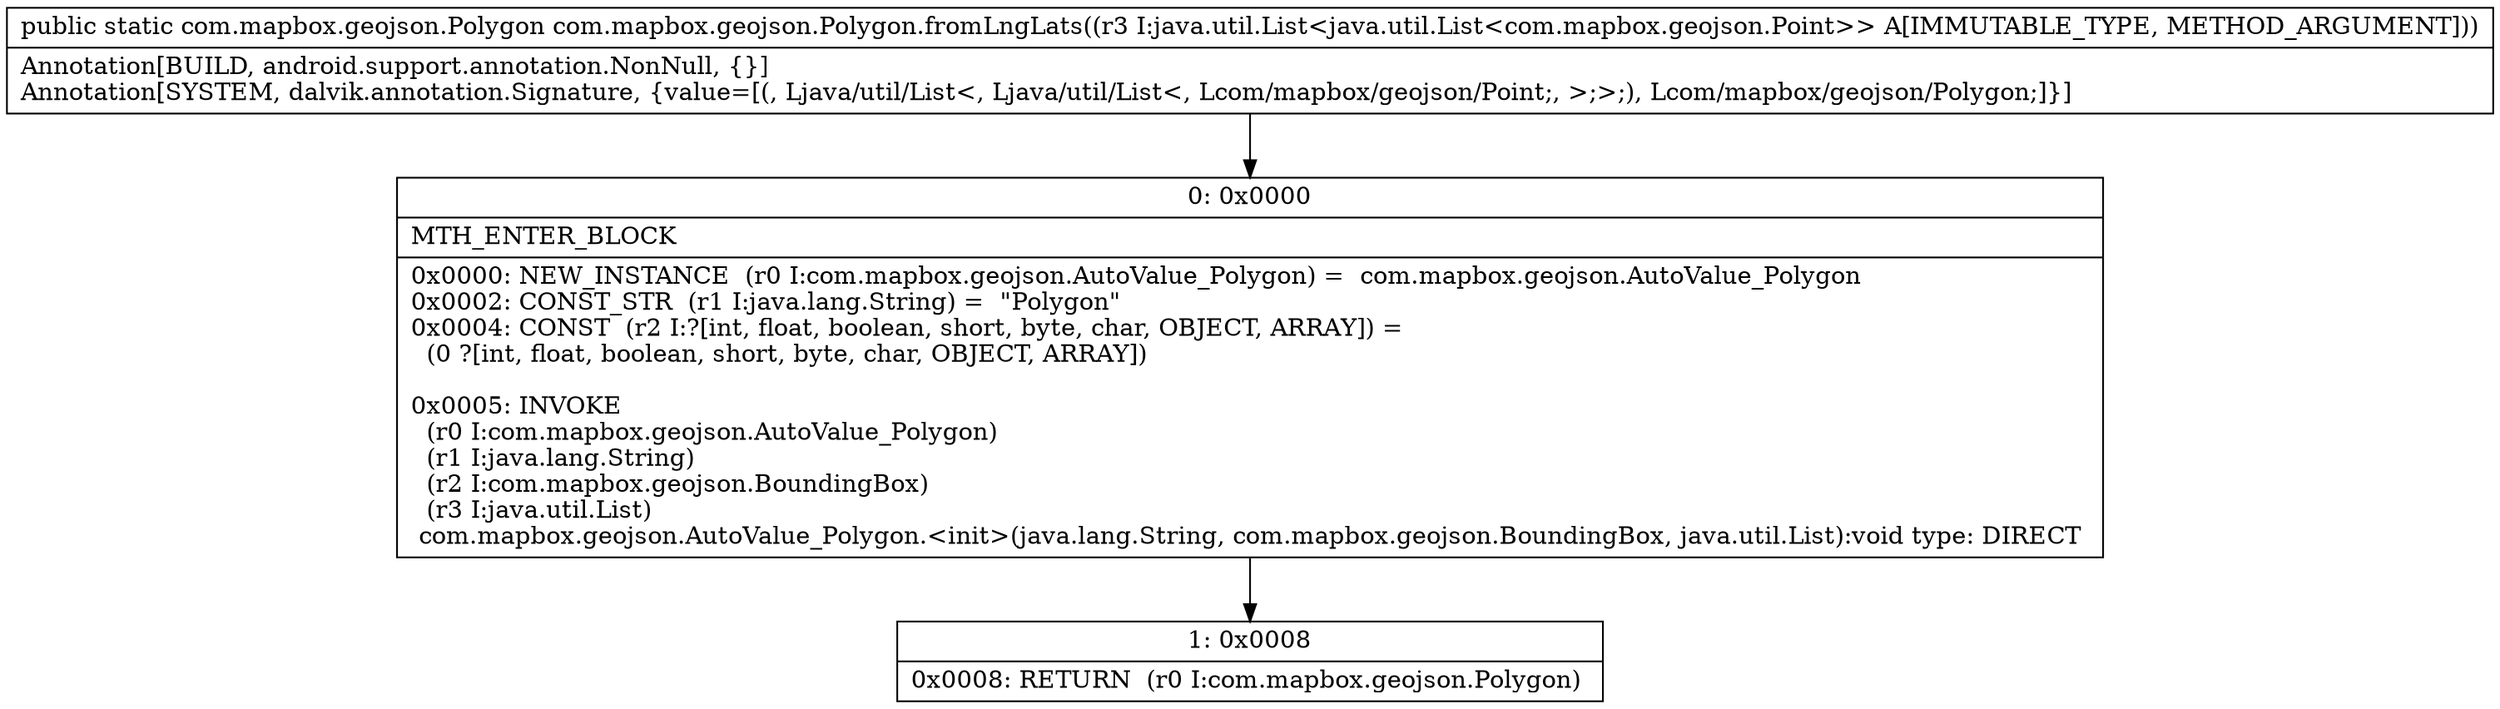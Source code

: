 digraph "CFG forcom.mapbox.geojson.Polygon.fromLngLats(Ljava\/util\/List;)Lcom\/mapbox\/geojson\/Polygon;" {
Node_0 [shape=record,label="{0\:\ 0x0000|MTH_ENTER_BLOCK\l|0x0000: NEW_INSTANCE  (r0 I:com.mapbox.geojson.AutoValue_Polygon) =  com.mapbox.geojson.AutoValue_Polygon \l0x0002: CONST_STR  (r1 I:java.lang.String) =  \"Polygon\" \l0x0004: CONST  (r2 I:?[int, float, boolean, short, byte, char, OBJECT, ARRAY]) = \l  (0 ?[int, float, boolean, short, byte, char, OBJECT, ARRAY])\l \l0x0005: INVOKE  \l  (r0 I:com.mapbox.geojson.AutoValue_Polygon)\l  (r1 I:java.lang.String)\l  (r2 I:com.mapbox.geojson.BoundingBox)\l  (r3 I:java.util.List)\l com.mapbox.geojson.AutoValue_Polygon.\<init\>(java.lang.String, com.mapbox.geojson.BoundingBox, java.util.List):void type: DIRECT \l}"];
Node_1 [shape=record,label="{1\:\ 0x0008|0x0008: RETURN  (r0 I:com.mapbox.geojson.Polygon) \l}"];
MethodNode[shape=record,label="{public static com.mapbox.geojson.Polygon com.mapbox.geojson.Polygon.fromLngLats((r3 I:java.util.List\<java.util.List\<com.mapbox.geojson.Point\>\> A[IMMUTABLE_TYPE, METHOD_ARGUMENT]))  | Annotation[BUILD, android.support.annotation.NonNull, \{\}]\lAnnotation[SYSTEM, dalvik.annotation.Signature, \{value=[(, Ljava\/util\/List\<, Ljava\/util\/List\<, Lcom\/mapbox\/geojson\/Point;, \>;\>;), Lcom\/mapbox\/geojson\/Polygon;]\}]\l}"];
MethodNode -> Node_0;
Node_0 -> Node_1;
}

